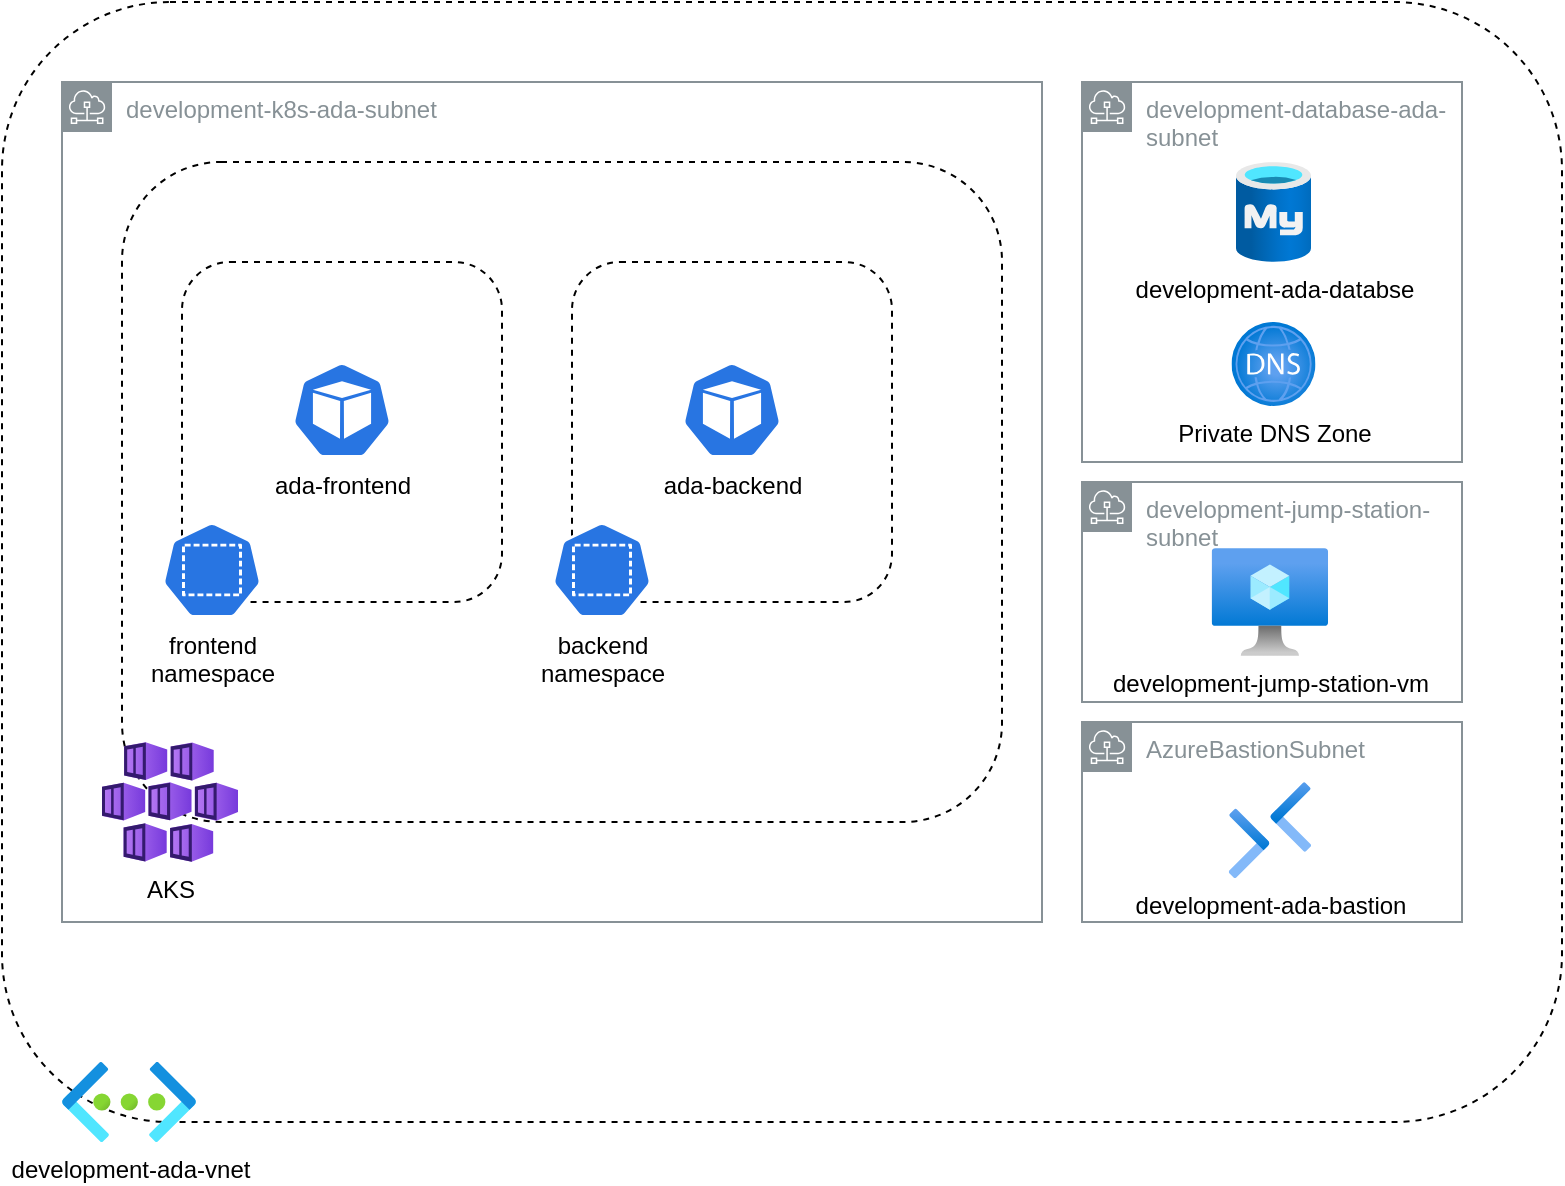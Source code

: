 <mxfile version="20.8.16" type="device"><diagram name="Page-1" id="Sw6UfJumsUdcNJf_G-lM"><mxGraphModel dx="2000" dy="795" grid="1" gridSize="10" guides="1" tooltips="1" connect="1" arrows="1" fold="1" page="1" pageScale="1" pageWidth="850" pageHeight="1100" math="0" shadow="0"><root><mxCell id="0"/><mxCell id="1" parent="0"/><mxCell id="ASRa9yBZ_iZQgGbAdpnj-12" value="" style="rounded=1;whiteSpace=wrap;html=1;dashed=1;" vertex="1" parent="1"><mxGeometry x="30" y="30" width="780" height="560" as="geometry"/></mxCell><mxCell id="ASRa9yBZ_iZQgGbAdpnj-21" value="development-ada-vnet" style="aspect=fixed;html=1;points=[];align=center;image;fontSize=12;image=img/lib/azure2/networking/Virtual_Networks.svg;dashed=1;" vertex="1" parent="1"><mxGeometry x="60" y="560" width="67" height="40" as="geometry"/></mxCell><mxCell id="ASRa9yBZ_iZQgGbAdpnj-37" value="development-k8s-ada-subnet" style="sketch=0;outlineConnect=0;gradientColor=none;html=1;whiteSpace=wrap;fontSize=12;fontStyle=0;shape=mxgraph.aws4.group;grIcon=mxgraph.aws4.group_subnet;strokeColor=#879196;fillColor=none;verticalAlign=top;align=left;spacingLeft=30;fontColor=#879196;dashed=0;" vertex="1" parent="1"><mxGeometry x="60" y="70" width="490" height="420" as="geometry"/></mxCell><mxCell id="ASRa9yBZ_iZQgGbAdpnj-39" value="" style="rounded=1;whiteSpace=wrap;html=1;dashed=1;" vertex="1" parent="1"><mxGeometry x="90" y="110" width="440" height="330" as="geometry"/></mxCell><mxCell id="ASRa9yBZ_iZQgGbAdpnj-40" value="&lt;div&gt;AKS&lt;/div&gt;" style="aspect=fixed;html=1;points=[];align=center;image;fontSize=12;image=img/lib/azure2/containers/Kubernetes_Services.svg;dashed=1;" vertex="1" parent="1"><mxGeometry x="80" y="400" width="68" height="60" as="geometry"/></mxCell><mxCell id="ASRa9yBZ_iZQgGbAdpnj-41" value="" style="rounded=1;whiteSpace=wrap;html=1;dashed=1;" vertex="1" parent="1"><mxGeometry x="120" y="160" width="160" height="170" as="geometry"/></mxCell><mxCell id="ASRa9yBZ_iZQgGbAdpnj-42" value="&lt;div&gt;frontend &lt;br&gt;&lt;/div&gt;&lt;div&gt;namespace&lt;br&gt;&lt;/div&gt;" style="sketch=0;html=1;dashed=0;whitespace=wrap;fillColor=#2875E2;strokeColor=#ffffff;points=[[0.005,0.63,0],[0.1,0.2,0],[0.9,0.2,0],[0.5,0,0],[0.995,0.63,0],[0.72,0.99,0],[0.5,1,0],[0.28,0.99,0]];verticalLabelPosition=bottom;align=center;verticalAlign=top;shape=mxgraph.kubernetes.icon;prIcon=ns" vertex="1" parent="1"><mxGeometry x="110" y="290" width="50" height="48" as="geometry"/></mxCell><mxCell id="ASRa9yBZ_iZQgGbAdpnj-43" value="ada-frontend" style="sketch=0;html=1;dashed=0;whitespace=wrap;fillColor=#2875E2;strokeColor=#ffffff;points=[[0.005,0.63,0],[0.1,0.2,0],[0.9,0.2,0],[0.5,0,0],[0.995,0.63,0],[0.72,0.99,0],[0.5,1,0],[0.28,0.99,0]];verticalLabelPosition=bottom;align=center;verticalAlign=top;shape=mxgraph.kubernetes.icon;prIcon=pod" vertex="1" parent="1"><mxGeometry x="175" y="210" width="50" height="48" as="geometry"/></mxCell><mxCell id="ASRa9yBZ_iZQgGbAdpnj-44" value="" style="rounded=1;whiteSpace=wrap;html=1;dashed=1;" vertex="1" parent="1"><mxGeometry x="315" y="160" width="160" height="170" as="geometry"/></mxCell><mxCell id="ASRa9yBZ_iZQgGbAdpnj-45" value="&lt;div&gt;backend&lt;br&gt;&lt;/div&gt;&lt;div&gt;namespace&lt;br&gt;&lt;/div&gt;" style="sketch=0;html=1;dashed=0;whitespace=wrap;fillColor=#2875E2;strokeColor=#ffffff;points=[[0.005,0.63,0],[0.1,0.2,0],[0.9,0.2,0],[0.5,0,0],[0.995,0.63,0],[0.72,0.99,0],[0.5,1,0],[0.28,0.99,0]];verticalLabelPosition=bottom;align=center;verticalAlign=top;shape=mxgraph.kubernetes.icon;prIcon=ns" vertex="1" parent="1"><mxGeometry x="305" y="290" width="50" height="48" as="geometry"/></mxCell><mxCell id="ASRa9yBZ_iZQgGbAdpnj-46" value="ada-backend" style="sketch=0;html=1;dashed=0;whitespace=wrap;fillColor=#2875E2;strokeColor=#ffffff;points=[[0.005,0.63,0],[0.1,0.2,0],[0.9,0.2,0],[0.5,0,0],[0.995,0.63,0],[0.72,0.99,0],[0.5,1,0],[0.28,0.99,0]];verticalLabelPosition=bottom;align=center;verticalAlign=top;shape=mxgraph.kubernetes.icon;prIcon=pod" vertex="1" parent="1"><mxGeometry x="370" y="210" width="50" height="48" as="geometry"/></mxCell><mxCell id="ASRa9yBZ_iZQgGbAdpnj-47" value="development-database-ada-subnet" style="sketch=0;outlineConnect=0;gradientColor=none;html=1;whiteSpace=wrap;fontSize=12;fontStyle=0;shape=mxgraph.aws4.group;grIcon=mxgraph.aws4.group_subnet;strokeColor=#879196;fillColor=none;verticalAlign=top;align=left;spacingLeft=30;fontColor=#879196;dashed=0;" vertex="1" parent="1"><mxGeometry x="570" y="70" width="190" height="190" as="geometry"/></mxCell><mxCell id="ASRa9yBZ_iZQgGbAdpnj-48" value="development-ada-databse" style="aspect=fixed;html=1;points=[];align=center;image;fontSize=12;image=img/lib/azure2/databases/Azure_Database_MySQL_Server.svg;dashed=1;" vertex="1" parent="1"><mxGeometry x="647" y="110" width="37.5" height="50" as="geometry"/></mxCell><mxCell id="ASRa9yBZ_iZQgGbAdpnj-49" value="Private DNS Zone" style="aspect=fixed;html=1;points=[];align=center;image;fontSize=12;image=img/lib/azure2/networking/DNS_Zones.svg;dashed=1;" vertex="1" parent="1"><mxGeometry x="644.75" y="190" width="42" height="42" as="geometry"/></mxCell><mxCell id="ASRa9yBZ_iZQgGbAdpnj-50" value="development-jump-station-subnet" style="sketch=0;outlineConnect=0;gradientColor=none;html=1;whiteSpace=wrap;fontSize=12;fontStyle=0;shape=mxgraph.aws4.group;grIcon=mxgraph.aws4.group_subnet;strokeColor=#879196;fillColor=none;verticalAlign=top;align=left;spacingLeft=30;fontColor=#879196;dashed=0;" vertex="1" parent="1"><mxGeometry x="570" y="270" width="190" height="110" as="geometry"/></mxCell><mxCell id="ASRa9yBZ_iZQgGbAdpnj-53" value="development-jump-station-vm" style="aspect=fixed;html=1;points=[];align=center;image;fontSize=12;image=img/lib/azure2/compute/Virtual_Machine.svg;dashed=1;" vertex="1" parent="1"><mxGeometry x="634.83" y="303" width="58.22" height="54" as="geometry"/></mxCell><mxCell id="ASRa9yBZ_iZQgGbAdpnj-54" value="AzureBastionSubnet" style="sketch=0;outlineConnect=0;gradientColor=none;html=1;whiteSpace=wrap;fontSize=12;fontStyle=0;shape=mxgraph.aws4.group;grIcon=mxgraph.aws4.group_subnet;strokeColor=#879196;fillColor=none;verticalAlign=top;align=left;spacingLeft=30;fontColor=#879196;dashed=0;" vertex="1" parent="1"><mxGeometry x="570" y="390" width="190" height="100" as="geometry"/></mxCell><mxCell id="ASRa9yBZ_iZQgGbAdpnj-55" value="development-ada-bastion" style="aspect=fixed;html=1;points=[];align=center;image;fontSize=12;image=img/lib/azure2/networking/Bastions.svg;dashed=1;" vertex="1" parent="1"><mxGeometry x="643.38" y="420" width="41.12" height="48.21" as="geometry"/></mxCell></root></mxGraphModel></diagram></mxfile>